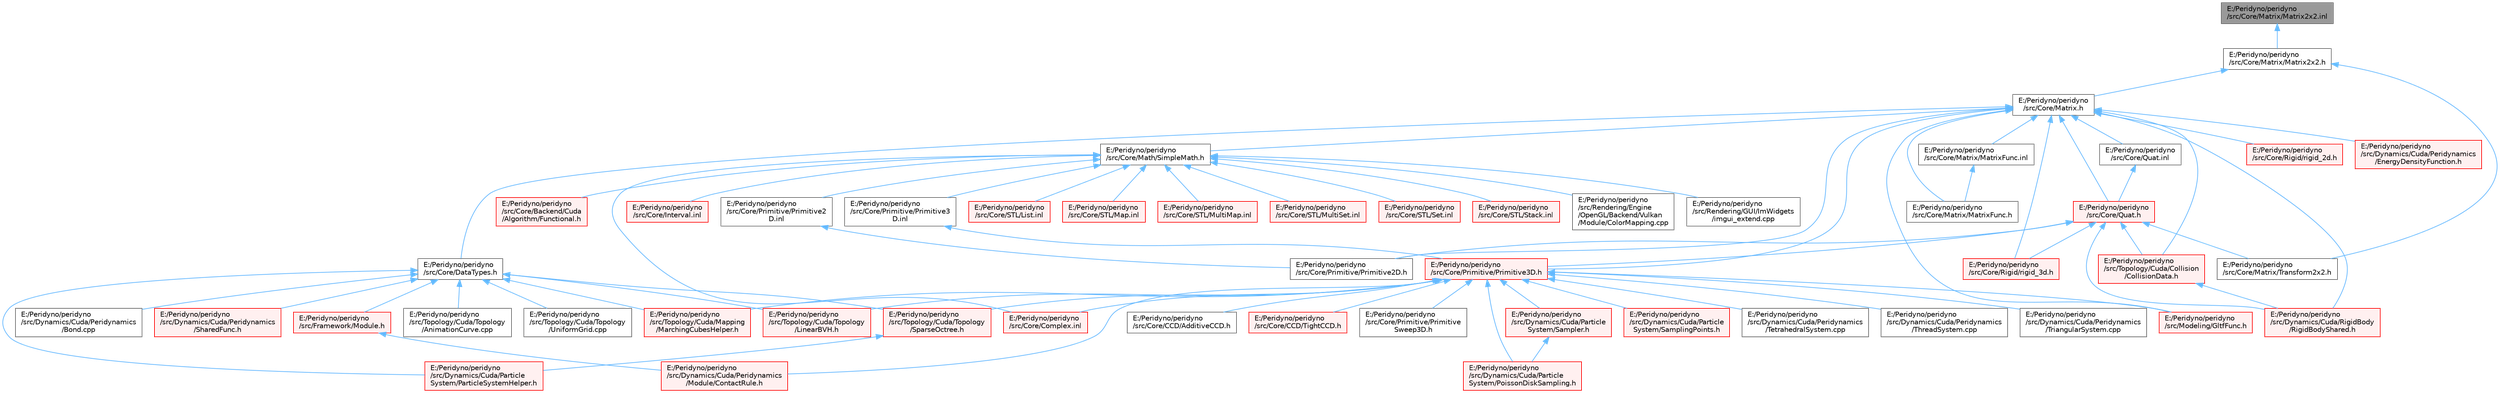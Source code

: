 digraph "E:/Peridyno/peridyno/src/Core/Matrix/Matrix2x2.inl"
{
 // LATEX_PDF_SIZE
  bgcolor="transparent";
  edge [fontname=Helvetica,fontsize=10,labelfontname=Helvetica,labelfontsize=10];
  node [fontname=Helvetica,fontsize=10,shape=box,height=0.2,width=0.4];
  Node1 [id="Node000001",label="E:/Peridyno/peridyno\l/src/Core/Matrix/Matrix2x2.inl",height=0.2,width=0.4,color="gray40", fillcolor="grey60", style="filled", fontcolor="black",tooltip=" "];
  Node1 -> Node2 [id="edge1_Node000001_Node000002",dir="back",color="steelblue1",style="solid",tooltip=" "];
  Node2 [id="Node000002",label="E:/Peridyno/peridyno\l/src/Core/Matrix/Matrix2x2.h",height=0.2,width=0.4,color="grey40", fillcolor="white", style="filled",URL="$_matrix2x2_8h.html",tooltip=" "];
  Node2 -> Node3 [id="edge2_Node000002_Node000003",dir="back",color="steelblue1",style="solid",tooltip=" "];
  Node3 [id="Node000003",label="E:/Peridyno/peridyno\l/src/Core/Matrix.h",height=0.2,width=0.4,color="grey40", fillcolor="white", style="filled",URL="$_matrix_8h.html",tooltip=" "];
  Node3 -> Node4 [id="edge3_Node000003_Node000004",dir="back",color="steelblue1",style="solid",tooltip=" "];
  Node4 [id="Node000004",label="E:/Peridyno/peridyno\l/src/Core/DataTypes.h",height=0.2,width=0.4,color="grey40", fillcolor="white", style="filled",URL="$_data_types_8h.html",tooltip=" "];
  Node4 -> Node5 [id="edge4_Node000004_Node000005",dir="back",color="steelblue1",style="solid",tooltip=" "];
  Node5 [id="Node000005",label="E:/Peridyno/peridyno\l/src/Dynamics/Cuda/Particle\lSystem/ParticleSystemHelper.h",height=0.2,width=0.4,color="red", fillcolor="#FFF0F0", style="filled",URL="$_particle_system_helper_8h.html",tooltip=" "];
  Node4 -> Node7 [id="edge5_Node000004_Node000007",dir="back",color="steelblue1",style="solid",tooltip=" "];
  Node7 [id="Node000007",label="E:/Peridyno/peridyno\l/src/Dynamics/Cuda/Peridynamics\l/Bond.cpp",height=0.2,width=0.4,color="grey40", fillcolor="white", style="filled",URL="$_bond_8cpp.html",tooltip=" "];
  Node4 -> Node8 [id="edge6_Node000004_Node000008",dir="back",color="steelblue1",style="solid",tooltip=" "];
  Node8 [id="Node000008",label="E:/Peridyno/peridyno\l/src/Dynamics/Cuda/Peridynamics\l/SharedFunc.h",height=0.2,width=0.4,color="red", fillcolor="#FFF0F0", style="filled",URL="$_shared_func_8h.html",tooltip=" "];
  Node4 -> Node12 [id="edge7_Node000004_Node000012",dir="back",color="steelblue1",style="solid",tooltip=" "];
  Node12 [id="Node000012",label="E:/Peridyno/peridyno\l/src/Framework/Module.h",height=0.2,width=0.4,color="red", fillcolor="#FFF0F0", style="filled",URL="$_module_8h.html",tooltip=" "];
  Node12 -> Node13 [id="edge8_Node000012_Node000013",dir="back",color="steelblue1",style="solid",tooltip=" "];
  Node13 [id="Node000013",label="E:/Peridyno/peridyno\l/src/Dynamics/Cuda/Peridynamics\l/Module/ContactRule.h",height=0.2,width=0.4,color="red", fillcolor="#FFF0F0", style="filled",URL="$_contact_rule_8h.html",tooltip=" "];
  Node4 -> Node474 [id="edge9_Node000004_Node000474",dir="back",color="steelblue1",style="solid",tooltip=" "];
  Node474 [id="Node000474",label="E:/Peridyno/peridyno\l/src/Topology/Cuda/Mapping\l/MarchingCubesHelper.h",height=0.2,width=0.4,color="red", fillcolor="#FFF0F0", style="filled",URL="$_marching_cubes_helper_8h.html",tooltip=" "];
  Node4 -> Node538 [id="edge10_Node000004_Node000538",dir="back",color="steelblue1",style="solid",tooltip=" "];
  Node538 [id="Node000538",label="E:/Peridyno/peridyno\l/src/Topology/Cuda/Topology\l/AnimationCurve.cpp",height=0.2,width=0.4,color="grey40", fillcolor="white", style="filled",URL="$_animation_curve_8cpp.html",tooltip=" "];
  Node4 -> Node539 [id="edge11_Node000004_Node000539",dir="back",color="steelblue1",style="solid",tooltip=" "];
  Node539 [id="Node000539",label="E:/Peridyno/peridyno\l/src/Topology/Cuda/Topology\l/LinearBVH.h",height=0.2,width=0.4,color="red", fillcolor="#FFF0F0", style="filled",URL="$_linear_b_v_h_8h.html",tooltip=" "];
  Node4 -> Node540 [id="edge12_Node000004_Node000540",dir="back",color="steelblue1",style="solid",tooltip=" "];
  Node540 [id="Node000540",label="E:/Peridyno/peridyno\l/src/Topology/Cuda/Topology\l/SparseOctree.h",height=0.2,width=0.4,color="red", fillcolor="#FFF0F0", style="filled",URL="$_sparse_octree_8h.html",tooltip=" "];
  Node540 -> Node5 [id="edge13_Node000540_Node000005",dir="back",color="steelblue1",style="solid",tooltip=" "];
  Node4 -> Node542 [id="edge14_Node000004_Node000542",dir="back",color="steelblue1",style="solid",tooltip=" "];
  Node542 [id="Node000542",label="E:/Peridyno/peridyno\l/src/Topology/Cuda/Topology\l/UniformGrid.cpp",height=0.2,width=0.4,color="grey40", fillcolor="white", style="filled",URL="$_cuda_2_topology_2_uniform_grid_8cpp.html",tooltip=" "];
  Node3 -> Node543 [id="edge15_Node000003_Node000543",dir="back",color="steelblue1",style="solid",tooltip=" "];
  Node543 [id="Node000543",label="E:/Peridyno/peridyno\l/src/Core/Math/SimpleMath.h",height=0.2,width=0.4,color="grey40", fillcolor="white", style="filled",URL="$_simple_math_8h.html",tooltip=" "];
  Node543 -> Node544 [id="edge16_Node000543_Node000544",dir="back",color="steelblue1",style="solid",tooltip=" "];
  Node544 [id="Node000544",label="E:/Peridyno/peridyno\l/src/Core/Backend/Cuda\l/Algorithm/Functional.h",height=0.2,width=0.4,color="red", fillcolor="#FFF0F0", style="filled",URL="$_functional_8h.html",tooltip=" "];
  Node543 -> Node547 [id="edge17_Node000543_Node000547",dir="back",color="steelblue1",style="solid",tooltip=" "];
  Node547 [id="Node000547",label="E:/Peridyno/peridyno\l/src/Core/Complex.inl",height=0.2,width=0.4,color="red", fillcolor="#FFF0F0", style="filled",URL="$_complex_8inl.html",tooltip=" "];
  Node543 -> Node551 [id="edge18_Node000543_Node000551",dir="back",color="steelblue1",style="solid",tooltip=" "];
  Node551 [id="Node000551",label="E:/Peridyno/peridyno\l/src/Core/Interval.inl",height=0.2,width=0.4,color="red", fillcolor="#FFF0F0", style="filled",URL="$_interval_8inl.html",tooltip=" "];
  Node543 -> Node553 [id="edge19_Node000543_Node000553",dir="back",color="steelblue1",style="solid",tooltip=" "];
  Node553 [id="Node000553",label="E:/Peridyno/peridyno\l/src/Core/Primitive/Primitive2\lD.inl",height=0.2,width=0.4,color="grey40", fillcolor="white", style="filled",URL="$_primitive2_d_8inl.html",tooltip=" "];
  Node553 -> Node554 [id="edge20_Node000553_Node000554",dir="back",color="steelblue1",style="solid",tooltip=" "];
  Node554 [id="Node000554",label="E:/Peridyno/peridyno\l/src/Core/Primitive/Primitive2D.h",height=0.2,width=0.4,color="grey40", fillcolor="white", style="filled",URL="$_primitive2_d_8h.html",tooltip=" "];
  Node543 -> Node555 [id="edge21_Node000543_Node000555",dir="back",color="steelblue1",style="solid",tooltip=" "];
  Node555 [id="Node000555",label="E:/Peridyno/peridyno\l/src/Core/Primitive/Primitive3\lD.inl",height=0.2,width=0.4,color="grey40", fillcolor="white", style="filled",URL="$_primitive3_d_8inl.html",tooltip=" "];
  Node555 -> Node556 [id="edge22_Node000555_Node000556",dir="back",color="steelblue1",style="solid",tooltip=" "];
  Node556 [id="Node000556",label="E:/Peridyno/peridyno\l/src/Core/Primitive/Primitive3D.h",height=0.2,width=0.4,color="red", fillcolor="#FFF0F0", style="filled",URL="$_primitive3_d_8h.html",tooltip=" "];
  Node556 -> Node557 [id="edge23_Node000556_Node000557",dir="back",color="steelblue1",style="solid",tooltip=" "];
  Node557 [id="Node000557",label="E:/Peridyno/peridyno\l/src/Core/CCD/AdditiveCCD.h",height=0.2,width=0.4,color="grey40", fillcolor="white", style="filled",URL="$_additive_c_c_d_8h.html",tooltip=" "];
  Node556 -> Node558 [id="edge24_Node000556_Node000558",dir="back",color="steelblue1",style="solid",tooltip=" "];
  Node558 [id="Node000558",label="E:/Peridyno/peridyno\l/src/Core/CCD/TightCCD.h",height=0.2,width=0.4,color="red", fillcolor="#FFF0F0", style="filled",URL="$_tight_c_c_d_8h.html",tooltip=" "];
  Node556 -> Node547 [id="edge25_Node000556_Node000547",dir="back",color="steelblue1",style="solid",tooltip=" "];
  Node556 -> Node550 [id="edge26_Node000556_Node000550",dir="back",color="steelblue1",style="solid",tooltip=" "];
  Node550 [id="Node000550",label="E:/Peridyno/peridyno\l/src/Core/Primitive/Primitive\lSweep3D.h",height=0.2,width=0.4,color="grey40", fillcolor="white", style="filled",URL="$_primitive_sweep3_d_8h.html",tooltip="This class is implemented for continuous collision detection."];
  Node556 -> Node268 [id="edge27_Node000556_Node000268",dir="back",color="steelblue1",style="solid",tooltip=" "];
  Node268 [id="Node000268",label="E:/Peridyno/peridyno\l/src/Dynamics/Cuda/Particle\lSystem/PoissonDiskSampling.h",height=0.2,width=0.4,color="red", fillcolor="#FFF0F0", style="filled",URL="$_poisson_disk_sampling_8h.html",tooltip=" "];
  Node556 -> Node269 [id="edge28_Node000556_Node000269",dir="back",color="steelblue1",style="solid",tooltip=" "];
  Node269 [id="Node000269",label="E:/Peridyno/peridyno\l/src/Dynamics/Cuda/Particle\lSystem/Sampler.h",height=0.2,width=0.4,color="red", fillcolor="#FFF0F0", style="filled",URL="$_sampler_8h.html",tooltip=" "];
  Node269 -> Node268 [id="edge29_Node000269_Node000268",dir="back",color="steelblue1",style="solid",tooltip=" "];
  Node556 -> Node276 [id="edge30_Node000556_Node000276",dir="back",color="steelblue1",style="solid",tooltip=" "];
  Node276 [id="Node000276",label="E:/Peridyno/peridyno\l/src/Dynamics/Cuda/Particle\lSystem/SamplingPoints.h",height=0.2,width=0.4,color="red", fillcolor="#FFF0F0", style="filled",URL="$_sampling_points_8h.html",tooltip=" "];
  Node556 -> Node13 [id="edge31_Node000556_Node000013",dir="back",color="steelblue1",style="solid",tooltip=" "];
  Node556 -> Node279 [id="edge32_Node000556_Node000279",dir="back",color="steelblue1",style="solid",tooltip=" "];
  Node279 [id="Node000279",label="E:/Peridyno/peridyno\l/src/Dynamics/Cuda/Peridynamics\l/TetrahedralSystem.cpp",height=0.2,width=0.4,color="grey40", fillcolor="white", style="filled",URL="$_tetrahedral_system_8cpp.html",tooltip=" "];
  Node556 -> Node282 [id="edge33_Node000556_Node000282",dir="back",color="steelblue1",style="solid",tooltip=" "];
  Node282 [id="Node000282",label="E:/Peridyno/peridyno\l/src/Dynamics/Cuda/Peridynamics\l/ThreadSystem.cpp",height=0.2,width=0.4,color="grey40", fillcolor="white", style="filled",URL="$_thread_system_8cpp.html",tooltip=" "];
  Node556 -> Node111 [id="edge34_Node000556_Node000111",dir="back",color="steelblue1",style="solid",tooltip=" "];
  Node111 [id="Node000111",label="E:/Peridyno/peridyno\l/src/Dynamics/Cuda/Peridynamics\l/TriangularSystem.cpp",height=0.2,width=0.4,color="grey40", fillcolor="white", style="filled",URL="$_triangular_system_8cpp.html",tooltip=" "];
  Node556 -> Node498 [id="edge35_Node000556_Node000498",dir="back",color="steelblue1",style="solid",tooltip=" "];
  Node498 [id="Node000498",label="E:/Peridyno/peridyno\l/src/Modeling/GltfFunc.h",height=0.2,width=0.4,color="red", fillcolor="#FFF0F0", style="filled",URL="$_gltf_func_8h.html",tooltip=" "];
  Node556 -> Node474 [id="edge36_Node000556_Node000474",dir="back",color="steelblue1",style="solid",tooltip=" "];
  Node556 -> Node539 [id="edge37_Node000556_Node000539",dir="back",color="steelblue1",style="solid",tooltip=" "];
  Node556 -> Node540 [id="edge38_Node000556_Node000540",dir="back",color="steelblue1",style="solid",tooltip=" "];
  Node543 -> Node564 [id="edge39_Node000543_Node000564",dir="back",color="steelblue1",style="solid",tooltip=" "];
  Node564 [id="Node000564",label="E:/Peridyno/peridyno\l/src/Core/STL/List.inl",height=0.2,width=0.4,color="red", fillcolor="#FFF0F0", style="filled",URL="$_list_8inl.html",tooltip=" "];
  Node543 -> Node623 [id="edge40_Node000543_Node000623",dir="back",color="steelblue1",style="solid",tooltip=" "];
  Node623 [id="Node000623",label="E:/Peridyno/peridyno\l/src/Core/STL/Map.inl",height=0.2,width=0.4,color="red", fillcolor="#FFF0F0", style="filled",URL="$_map_8inl.html",tooltip=" "];
  Node543 -> Node633 [id="edge41_Node000543_Node000633",dir="back",color="steelblue1",style="solid",tooltip=" "];
  Node633 [id="Node000633",label="E:/Peridyno/peridyno\l/src/Core/STL/MultiMap.inl",height=0.2,width=0.4,color="red", fillcolor="#FFF0F0", style="filled",URL="$_multi_map_8inl.html",tooltip=" "];
  Node543 -> Node635 [id="edge42_Node000543_Node000635",dir="back",color="steelblue1",style="solid",tooltip=" "];
  Node635 [id="Node000635",label="E:/Peridyno/peridyno\l/src/Core/STL/MultiSet.inl",height=0.2,width=0.4,color="red", fillcolor="#FFF0F0", style="filled",URL="$_multi_set_8inl.html",tooltip=" "];
  Node543 -> Node637 [id="edge43_Node000543_Node000637",dir="back",color="steelblue1",style="solid",tooltip=" "];
  Node637 [id="Node000637",label="E:/Peridyno/peridyno\l/src/Core/STL/Set.inl",height=0.2,width=0.4,color="red", fillcolor="#FFF0F0", style="filled",URL="$_set_8inl.html",tooltip=" "];
  Node543 -> Node639 [id="edge44_Node000543_Node000639",dir="back",color="steelblue1",style="solid",tooltip=" "];
  Node639 [id="Node000639",label="E:/Peridyno/peridyno\l/src/Core/STL/Stack.inl",height=0.2,width=0.4,color="red", fillcolor="#FFF0F0", style="filled",URL="$_stack_8inl.html",tooltip=" "];
  Node543 -> Node79 [id="edge45_Node000543_Node000079",dir="back",color="steelblue1",style="solid",tooltip=" "];
  Node79 [id="Node000079",label="E:/Peridyno/peridyno\l/src/Rendering/Engine\l/OpenGL/Backend/Vulkan\l/Module/ColorMapping.cpp",height=0.2,width=0.4,color="grey40", fillcolor="white", style="filled",URL="$_color_mapping_8cpp.html",tooltip=" "];
  Node543 -> Node535 [id="edge46_Node000543_Node000535",dir="back",color="steelblue1",style="solid",tooltip=" "];
  Node535 [id="Node000535",label="E:/Peridyno/peridyno\l/src/Rendering/GUI/ImWidgets\l/imgui_extend.cpp",height=0.2,width=0.4,color="grey40", fillcolor="white", style="filled",URL="$imgui__extend_8cpp.html",tooltip=" "];
  Node3 -> Node641 [id="edge47_Node000003_Node000641",dir="back",color="steelblue1",style="solid",tooltip=" "];
  Node641 [id="Node000641",label="E:/Peridyno/peridyno\l/src/Core/Matrix/MatrixFunc.h",height=0.2,width=0.4,color="grey40", fillcolor="white", style="filled",URL="$_matrix_func_8h.html",tooltip=" "];
  Node3 -> Node642 [id="edge48_Node000003_Node000642",dir="back",color="steelblue1",style="solid",tooltip=" "];
  Node642 [id="Node000642",label="E:/Peridyno/peridyno\l/src/Core/Matrix/MatrixFunc.inl",height=0.2,width=0.4,color="grey40", fillcolor="white", style="filled",URL="$_matrix_func_8inl.html",tooltip=" "];
  Node642 -> Node641 [id="edge49_Node000642_Node000641",dir="back",color="steelblue1",style="solid",tooltip=" "];
  Node3 -> Node554 [id="edge50_Node000003_Node000554",dir="back",color="steelblue1",style="solid",tooltip=" "];
  Node3 -> Node556 [id="edge51_Node000003_Node000556",dir="back",color="steelblue1",style="solid",tooltip=" "];
  Node3 -> Node643 [id="edge52_Node000003_Node000643",dir="back",color="steelblue1",style="solid",tooltip=" "];
  Node643 [id="Node000643",label="E:/Peridyno/peridyno\l/src/Core/Quat.h",height=0.2,width=0.4,color="red", fillcolor="#FFF0F0", style="filled",URL="$_quat_8h.html",tooltip="Implementation of quaternion."];
  Node643 -> Node644 [id="edge53_Node000643_Node000644",dir="back",color="steelblue1",style="solid",tooltip=" "];
  Node644 [id="Node000644",label="E:/Peridyno/peridyno\l/src/Core/Matrix/Transform2x2.h",height=0.2,width=0.4,color="grey40", fillcolor="white", style="filled",URL="$_transform2x2_8h.html",tooltip=" "];
  Node643 -> Node554 [id="edge54_Node000643_Node000554",dir="back",color="steelblue1",style="solid",tooltip=" "];
  Node643 -> Node556 [id="edge55_Node000643_Node000556",dir="back",color="steelblue1",style="solid",tooltip=" "];
  Node643 -> Node646 [id="edge56_Node000643_Node000646",dir="back",color="steelblue1",style="solid",tooltip=" "];
  Node646 [id="Node000646",label="E:/Peridyno/peridyno\l/src/Core/Rigid/rigid_3d.h",height=0.2,width=0.4,color="red", fillcolor="#FFF0F0", style="filled",URL="$rigid__3d_8h.html",tooltip=" "];
  Node643 -> Node648 [id="edge57_Node000643_Node000648",dir="back",color="steelblue1",style="solid",tooltip=" "];
  Node648 [id="Node000648",label="E:/Peridyno/peridyno\l/src/Dynamics/Cuda/RigidBody\l/RigidBodyShared.h",height=0.2,width=0.4,color="red", fillcolor="#FFF0F0", style="filled",URL="$_rigid_body_shared_8h.html",tooltip=" "];
  Node643 -> Node649 [id="edge58_Node000643_Node000649",dir="back",color="steelblue1",style="solid",tooltip=" "];
  Node649 [id="Node000649",label="E:/Peridyno/peridyno\l/src/Topology/Cuda/Collision\l/CollisionData.h",height=0.2,width=0.4,color="red", fillcolor="#FFF0F0", style="filled",URL="$_collision_data_8h.html",tooltip=" "];
  Node649 -> Node648 [id="edge59_Node000649_Node000648",dir="back",color="steelblue1",style="solid",tooltip=" "];
  Node3 -> Node650 [id="edge60_Node000003_Node000650",dir="back",color="steelblue1",style="solid",tooltip=" "];
  Node650 [id="Node000650",label="E:/Peridyno/peridyno\l/src/Core/Quat.inl",height=0.2,width=0.4,color="grey40", fillcolor="white", style="filled",URL="$_quat_8inl.html",tooltip=" "];
  Node650 -> Node643 [id="edge61_Node000650_Node000643",dir="back",color="steelblue1",style="solid",tooltip=" "];
  Node3 -> Node651 [id="edge62_Node000003_Node000651",dir="back",color="steelblue1",style="solid",tooltip=" "];
  Node651 [id="Node000651",label="E:/Peridyno/peridyno\l/src/Core/Rigid/rigid_2d.h",height=0.2,width=0.4,color="red", fillcolor="#FFF0F0", style="filled",URL="$rigid__2d_8h.html",tooltip=" "];
  Node3 -> Node646 [id="edge63_Node000003_Node000646",dir="back",color="steelblue1",style="solid",tooltip=" "];
  Node3 -> Node652 [id="edge64_Node000003_Node000652",dir="back",color="steelblue1",style="solid",tooltip=" "];
  Node652 [id="Node000652",label="E:/Peridyno/peridyno\l/src/Dynamics/Cuda/Peridynamics\l/EnergyDensityFunction.h",height=0.2,width=0.4,color="red", fillcolor="#FFF0F0", style="filled",URL="$_energy_density_function_8h.html",tooltip=" "];
  Node3 -> Node648 [id="edge65_Node000003_Node000648",dir="back",color="steelblue1",style="solid",tooltip=" "];
  Node3 -> Node498 [id="edge66_Node000003_Node000498",dir="back",color="steelblue1",style="solid",tooltip=" "];
  Node3 -> Node649 [id="edge67_Node000003_Node000649",dir="back",color="steelblue1",style="solid",tooltip=" "];
  Node2 -> Node644 [id="edge68_Node000002_Node000644",dir="back",color="steelblue1",style="solid",tooltip=" "];
}
